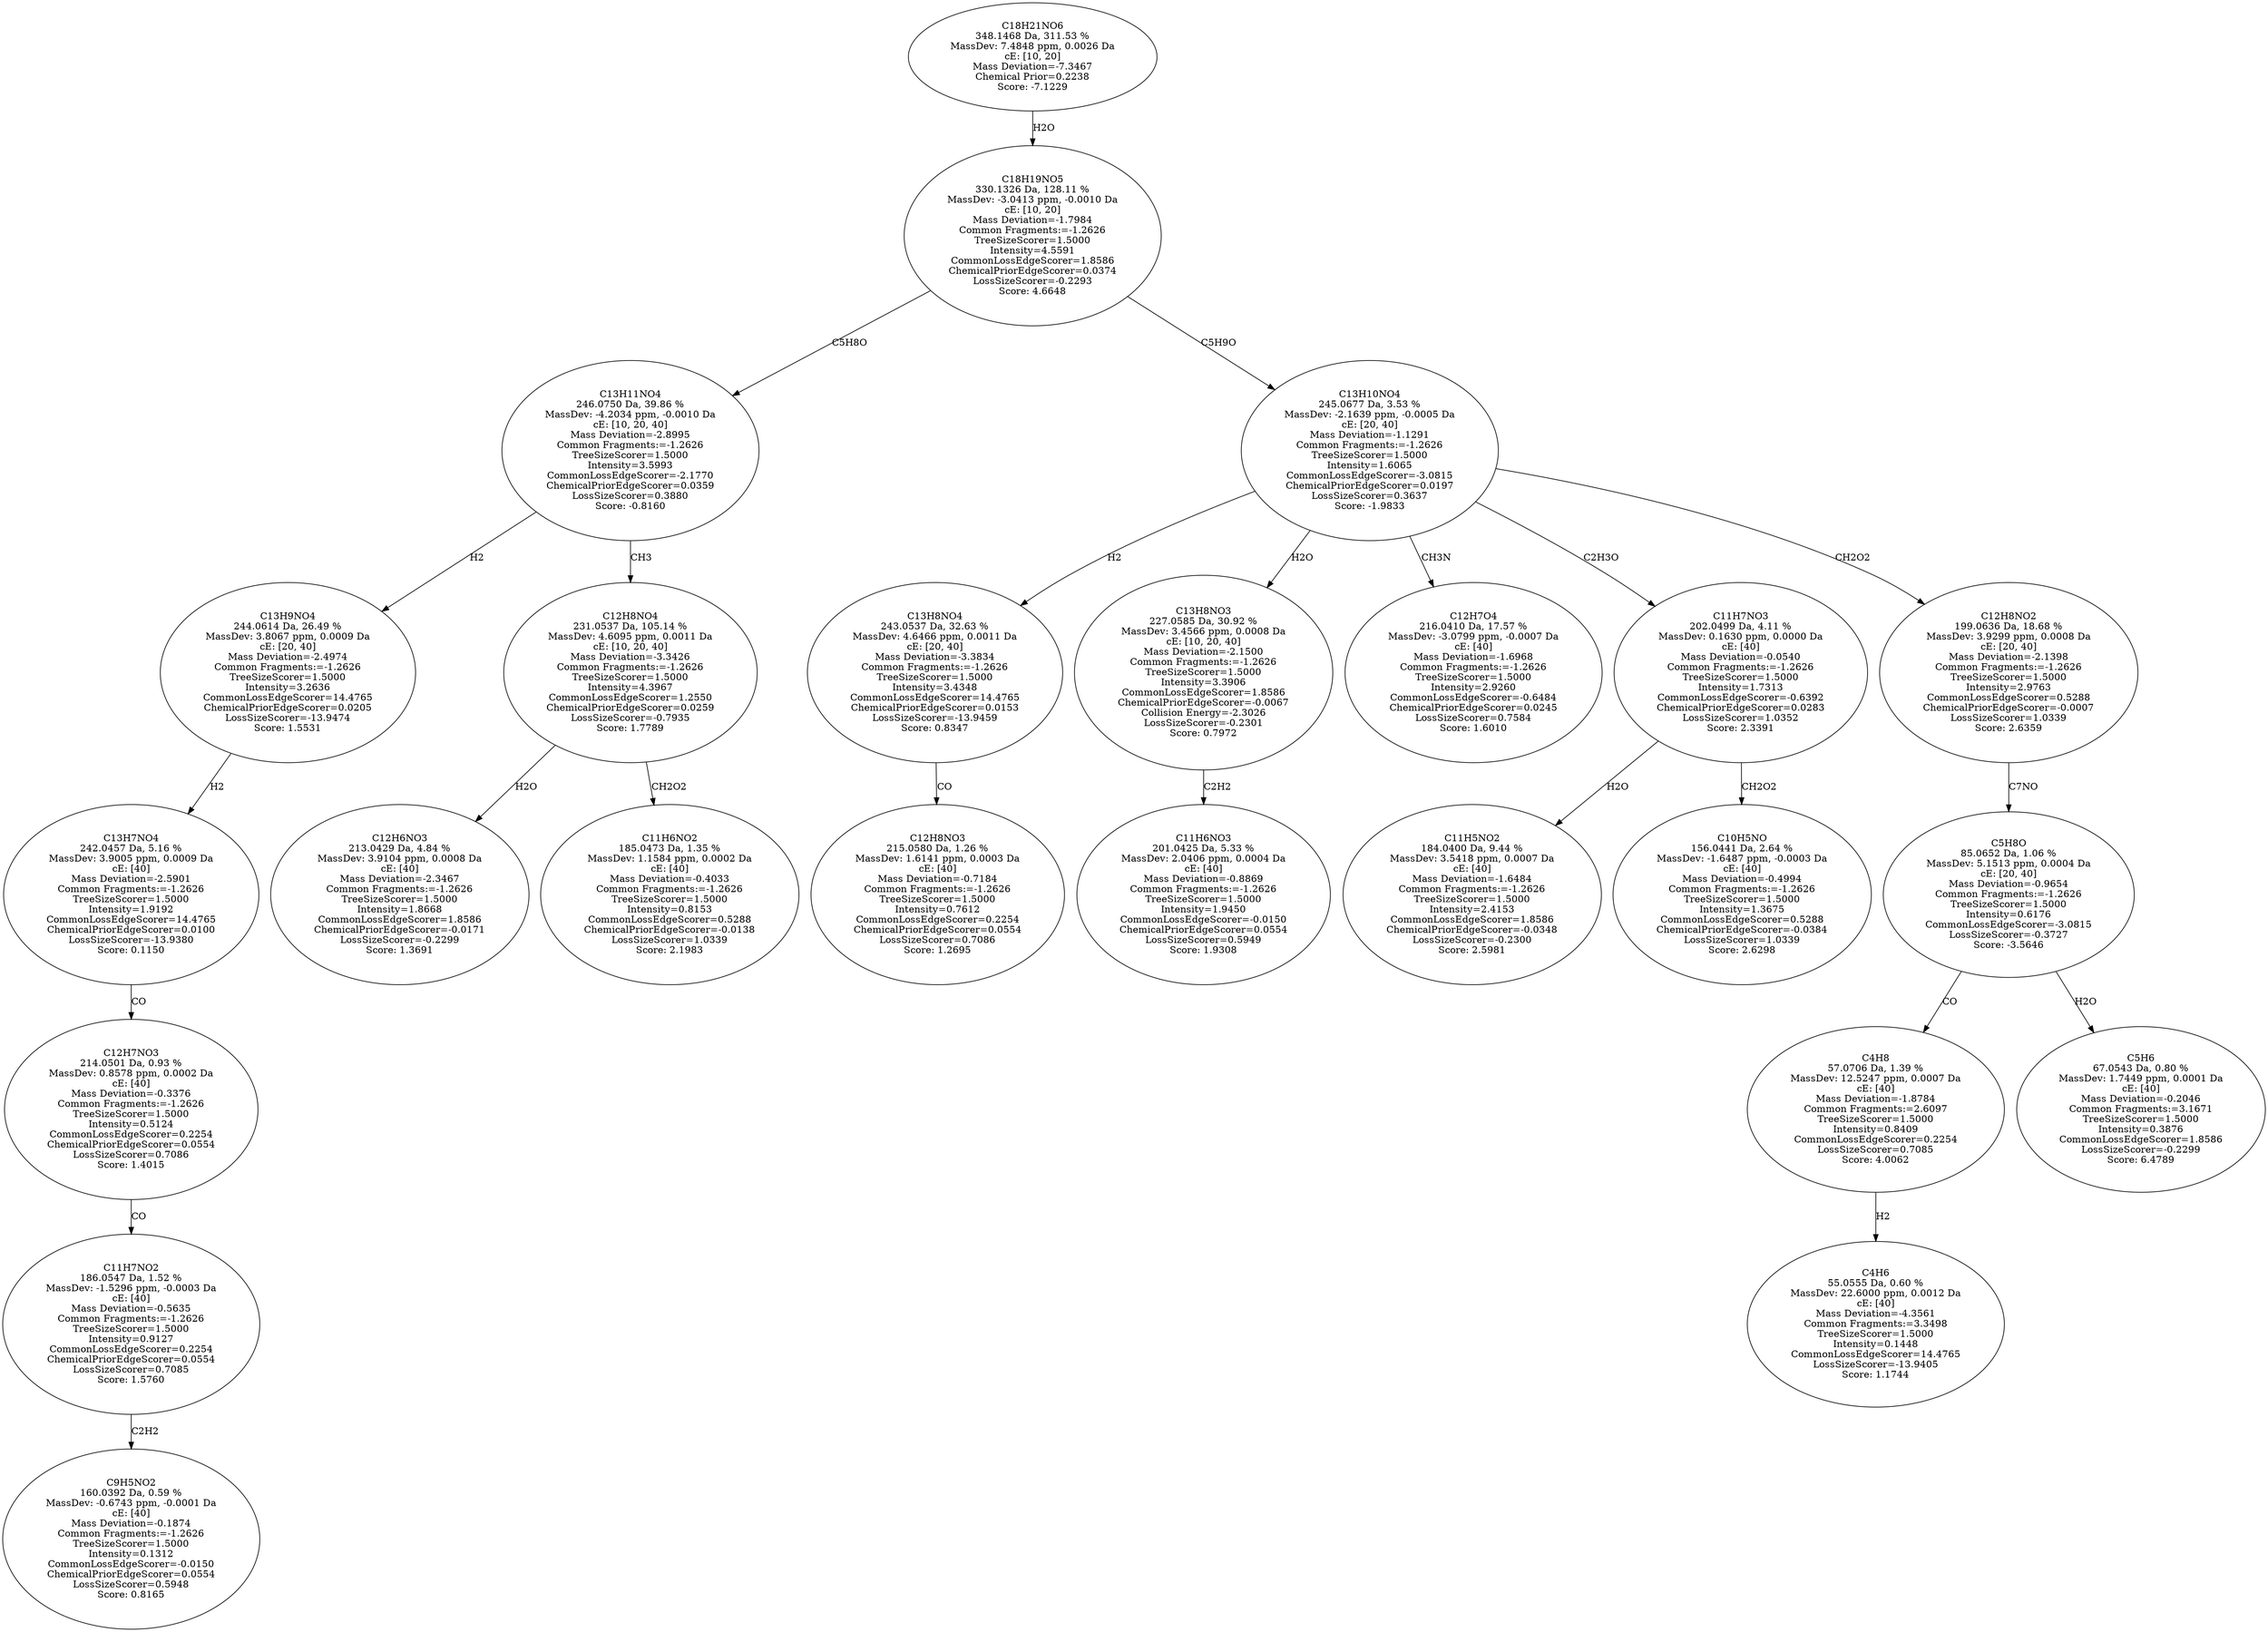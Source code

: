 strict digraph {
v1 [label="C9H5NO2\n160.0392 Da, 0.59 %\nMassDev: -0.6743 ppm, -0.0001 Da\ncE: [40]\nMass Deviation=-0.1874\nCommon Fragments:=-1.2626\nTreeSizeScorer=1.5000\nIntensity=0.1312\nCommonLossEdgeScorer=-0.0150\nChemicalPriorEdgeScorer=0.0554\nLossSizeScorer=0.5948\nScore: 0.8165"];
v2 [label="C11H7NO2\n186.0547 Da, 1.52 %\nMassDev: -1.5296 ppm, -0.0003 Da\ncE: [40]\nMass Deviation=-0.5635\nCommon Fragments:=-1.2626\nTreeSizeScorer=1.5000\nIntensity=0.9127\nCommonLossEdgeScorer=0.2254\nChemicalPriorEdgeScorer=0.0554\nLossSizeScorer=0.7085\nScore: 1.5760"];
v3 [label="C12H7NO3\n214.0501 Da, 0.93 %\nMassDev: 0.8578 ppm, 0.0002 Da\ncE: [40]\nMass Deviation=-0.3376\nCommon Fragments:=-1.2626\nTreeSizeScorer=1.5000\nIntensity=0.5124\nCommonLossEdgeScorer=0.2254\nChemicalPriorEdgeScorer=0.0554\nLossSizeScorer=0.7086\nScore: 1.4015"];
v4 [label="C13H7NO4\n242.0457 Da, 5.16 %\nMassDev: 3.9005 ppm, 0.0009 Da\ncE: [40]\nMass Deviation=-2.5901\nCommon Fragments:=-1.2626\nTreeSizeScorer=1.5000\nIntensity=1.9192\nCommonLossEdgeScorer=14.4765\nChemicalPriorEdgeScorer=0.0100\nLossSizeScorer=-13.9380\nScore: 0.1150"];
v5 [label="C13H9NO4\n244.0614 Da, 26.49 %\nMassDev: 3.8067 ppm, 0.0009 Da\ncE: [20, 40]\nMass Deviation=-2.4974\nCommon Fragments:=-1.2626\nTreeSizeScorer=1.5000\nIntensity=3.2636\nCommonLossEdgeScorer=14.4765\nChemicalPriorEdgeScorer=0.0205\nLossSizeScorer=-13.9474\nScore: 1.5531"];
v6 [label="C12H6NO3\n213.0429 Da, 4.84 %\nMassDev: 3.9104 ppm, 0.0008 Da\ncE: [40]\nMass Deviation=-2.3467\nCommon Fragments:=-1.2626\nTreeSizeScorer=1.5000\nIntensity=1.8668\nCommonLossEdgeScorer=1.8586\nChemicalPriorEdgeScorer=-0.0171\nLossSizeScorer=-0.2299\nScore: 1.3691"];
v7 [label="C11H6NO2\n185.0473 Da, 1.35 %\nMassDev: 1.1584 ppm, 0.0002 Da\ncE: [40]\nMass Deviation=-0.4033\nCommon Fragments:=-1.2626\nTreeSizeScorer=1.5000\nIntensity=0.8153\nCommonLossEdgeScorer=0.5288\nChemicalPriorEdgeScorer=-0.0138\nLossSizeScorer=1.0339\nScore: 2.1983"];
v8 [label="C12H8NO4\n231.0537 Da, 105.14 %\nMassDev: 4.6095 ppm, 0.0011 Da\ncE: [10, 20, 40]\nMass Deviation=-3.3426\nCommon Fragments:=-1.2626\nTreeSizeScorer=1.5000\nIntensity=4.3967\nCommonLossEdgeScorer=1.2550\nChemicalPriorEdgeScorer=0.0259\nLossSizeScorer=-0.7935\nScore: 1.7789"];
v9 [label="C13H11NO4\n246.0750 Da, 39.86 %\nMassDev: -4.2034 ppm, -0.0010 Da\ncE: [10, 20, 40]\nMass Deviation=-2.8995\nCommon Fragments:=-1.2626\nTreeSizeScorer=1.5000\nIntensity=3.5993\nCommonLossEdgeScorer=-2.1770\nChemicalPriorEdgeScorer=0.0359\nLossSizeScorer=0.3880\nScore: -0.8160"];
v10 [label="C12H8NO3\n215.0580 Da, 1.26 %\nMassDev: 1.6141 ppm, 0.0003 Da\ncE: [40]\nMass Deviation=-0.7184\nCommon Fragments:=-1.2626\nTreeSizeScorer=1.5000\nIntensity=0.7612\nCommonLossEdgeScorer=0.2254\nChemicalPriorEdgeScorer=0.0554\nLossSizeScorer=0.7086\nScore: 1.2695"];
v11 [label="C13H8NO4\n243.0537 Da, 32.63 %\nMassDev: 4.6466 ppm, 0.0011 Da\ncE: [20, 40]\nMass Deviation=-3.3834\nCommon Fragments:=-1.2626\nTreeSizeScorer=1.5000\nIntensity=3.4348\nCommonLossEdgeScorer=14.4765\nChemicalPriorEdgeScorer=0.0153\nLossSizeScorer=-13.9459\nScore: 0.8347"];
v12 [label="C11H6NO3\n201.0425 Da, 5.33 %\nMassDev: 2.0406 ppm, 0.0004 Da\ncE: [40]\nMass Deviation=-0.8869\nCommon Fragments:=-1.2626\nTreeSizeScorer=1.5000\nIntensity=1.9450\nCommonLossEdgeScorer=-0.0150\nChemicalPriorEdgeScorer=0.0554\nLossSizeScorer=0.5949\nScore: 1.9308"];
v13 [label="C13H8NO3\n227.0585 Da, 30.92 %\nMassDev: 3.4566 ppm, 0.0008 Da\ncE: [10, 20, 40]\nMass Deviation=-2.1500\nCommon Fragments:=-1.2626\nTreeSizeScorer=1.5000\nIntensity=3.3906\nCommonLossEdgeScorer=1.8586\nChemicalPriorEdgeScorer=-0.0067\nCollision Energy=-2.3026\nLossSizeScorer=-0.2301\nScore: 0.7972"];
v14 [label="C12H7O4\n216.0410 Da, 17.57 %\nMassDev: -3.0799 ppm, -0.0007 Da\ncE: [40]\nMass Deviation=-1.6968\nCommon Fragments:=-1.2626\nTreeSizeScorer=1.5000\nIntensity=2.9260\nCommonLossEdgeScorer=-0.6484\nChemicalPriorEdgeScorer=0.0245\nLossSizeScorer=0.7584\nScore: 1.6010"];
v15 [label="C11H5NO2\n184.0400 Da, 9.44 %\nMassDev: 3.5418 ppm, 0.0007 Da\ncE: [40]\nMass Deviation=-1.6484\nCommon Fragments:=-1.2626\nTreeSizeScorer=1.5000\nIntensity=2.4153\nCommonLossEdgeScorer=1.8586\nChemicalPriorEdgeScorer=-0.0348\nLossSizeScorer=-0.2300\nScore: 2.5981"];
v16 [label="C10H5NO\n156.0441 Da, 2.64 %\nMassDev: -1.6487 ppm, -0.0003 Da\ncE: [40]\nMass Deviation=-0.4994\nCommon Fragments:=-1.2626\nTreeSizeScorer=1.5000\nIntensity=1.3675\nCommonLossEdgeScorer=0.5288\nChemicalPriorEdgeScorer=-0.0384\nLossSizeScorer=1.0339\nScore: 2.6298"];
v17 [label="C11H7NO3\n202.0499 Da, 4.11 %\nMassDev: 0.1630 ppm, 0.0000 Da\ncE: [40]\nMass Deviation=-0.0540\nCommon Fragments:=-1.2626\nTreeSizeScorer=1.5000\nIntensity=1.7313\nCommonLossEdgeScorer=-0.6392\nChemicalPriorEdgeScorer=0.0283\nLossSizeScorer=1.0352\nScore: 2.3391"];
v18 [label="C4H6\n55.0555 Da, 0.60 %\nMassDev: 22.6000 ppm, 0.0012 Da\ncE: [40]\nMass Deviation=-4.3561\nCommon Fragments:=3.3498\nTreeSizeScorer=1.5000\nIntensity=0.1448\nCommonLossEdgeScorer=14.4765\nLossSizeScorer=-13.9405\nScore: 1.1744"];
v19 [label="C4H8\n57.0706 Da, 1.39 %\nMassDev: 12.5247 ppm, 0.0007 Da\ncE: [40]\nMass Deviation=-1.8784\nCommon Fragments:=2.6097\nTreeSizeScorer=1.5000\nIntensity=0.8409\nCommonLossEdgeScorer=0.2254\nLossSizeScorer=0.7085\nScore: 4.0062"];
v20 [label="C5H6\n67.0543 Da, 0.80 %\nMassDev: 1.7449 ppm, 0.0001 Da\ncE: [40]\nMass Deviation=-0.2046\nCommon Fragments:=3.1671\nTreeSizeScorer=1.5000\nIntensity=0.3876\nCommonLossEdgeScorer=1.8586\nLossSizeScorer=-0.2299\nScore: 6.4789"];
v21 [label="C5H8O\n85.0652 Da, 1.06 %\nMassDev: 5.1513 ppm, 0.0004 Da\ncE: [20, 40]\nMass Deviation=-0.9654\nCommon Fragments:=-1.2626\nTreeSizeScorer=1.5000\nIntensity=0.6176\nCommonLossEdgeScorer=-3.0815\nLossSizeScorer=-0.3727\nScore: -3.5646"];
v22 [label="C12H8NO2\n199.0636 Da, 18.68 %\nMassDev: 3.9299 ppm, 0.0008 Da\ncE: [20, 40]\nMass Deviation=-2.1398\nCommon Fragments:=-1.2626\nTreeSizeScorer=1.5000\nIntensity=2.9763\nCommonLossEdgeScorer=0.5288\nChemicalPriorEdgeScorer=-0.0007\nLossSizeScorer=1.0339\nScore: 2.6359"];
v23 [label="C13H10NO4\n245.0677 Da, 3.53 %\nMassDev: -2.1639 ppm, -0.0005 Da\ncE: [20, 40]\nMass Deviation=-1.1291\nCommon Fragments:=-1.2626\nTreeSizeScorer=1.5000\nIntensity=1.6065\nCommonLossEdgeScorer=-3.0815\nChemicalPriorEdgeScorer=0.0197\nLossSizeScorer=0.3637\nScore: -1.9833"];
v24 [label="C18H19NO5\n330.1326 Da, 128.11 %\nMassDev: -3.0413 ppm, -0.0010 Da\ncE: [10, 20]\nMass Deviation=-1.7984\nCommon Fragments:=-1.2626\nTreeSizeScorer=1.5000\nIntensity=4.5591\nCommonLossEdgeScorer=1.8586\nChemicalPriorEdgeScorer=0.0374\nLossSizeScorer=-0.2293\nScore: 4.6648"];
v25 [label="C18H21NO6\n348.1468 Da, 311.53 %\nMassDev: 7.4848 ppm, 0.0026 Da\ncE: [10, 20]\nMass Deviation=-7.3467\nChemical Prior=0.2238\nScore: -7.1229"];
v2 -> v1 [label="C2H2"];
v3 -> v2 [label="CO"];
v4 -> v3 [label="CO"];
v5 -> v4 [label="H2"];
v9 -> v5 [label="H2"];
v8 -> v6 [label="H2O"];
v8 -> v7 [label="CH2O2"];
v9 -> v8 [label="CH3"];
v24 -> v9 [label="C5H8O"];
v11 -> v10 [label="CO"];
v23 -> v11 [label="H2"];
v13 -> v12 [label="C2H2"];
v23 -> v13 [label="H2O"];
v23 -> v14 [label="CH3N"];
v17 -> v15 [label="H2O"];
v17 -> v16 [label="CH2O2"];
v23 -> v17 [label="C2H3O"];
v19 -> v18 [label="H2"];
v21 -> v19 [label="CO"];
v21 -> v20 [label="H2O"];
v22 -> v21 [label="C7NO"];
v23 -> v22 [label="CH2O2"];
v24 -> v23 [label="C5H9O"];
v25 -> v24 [label="H2O"];
}